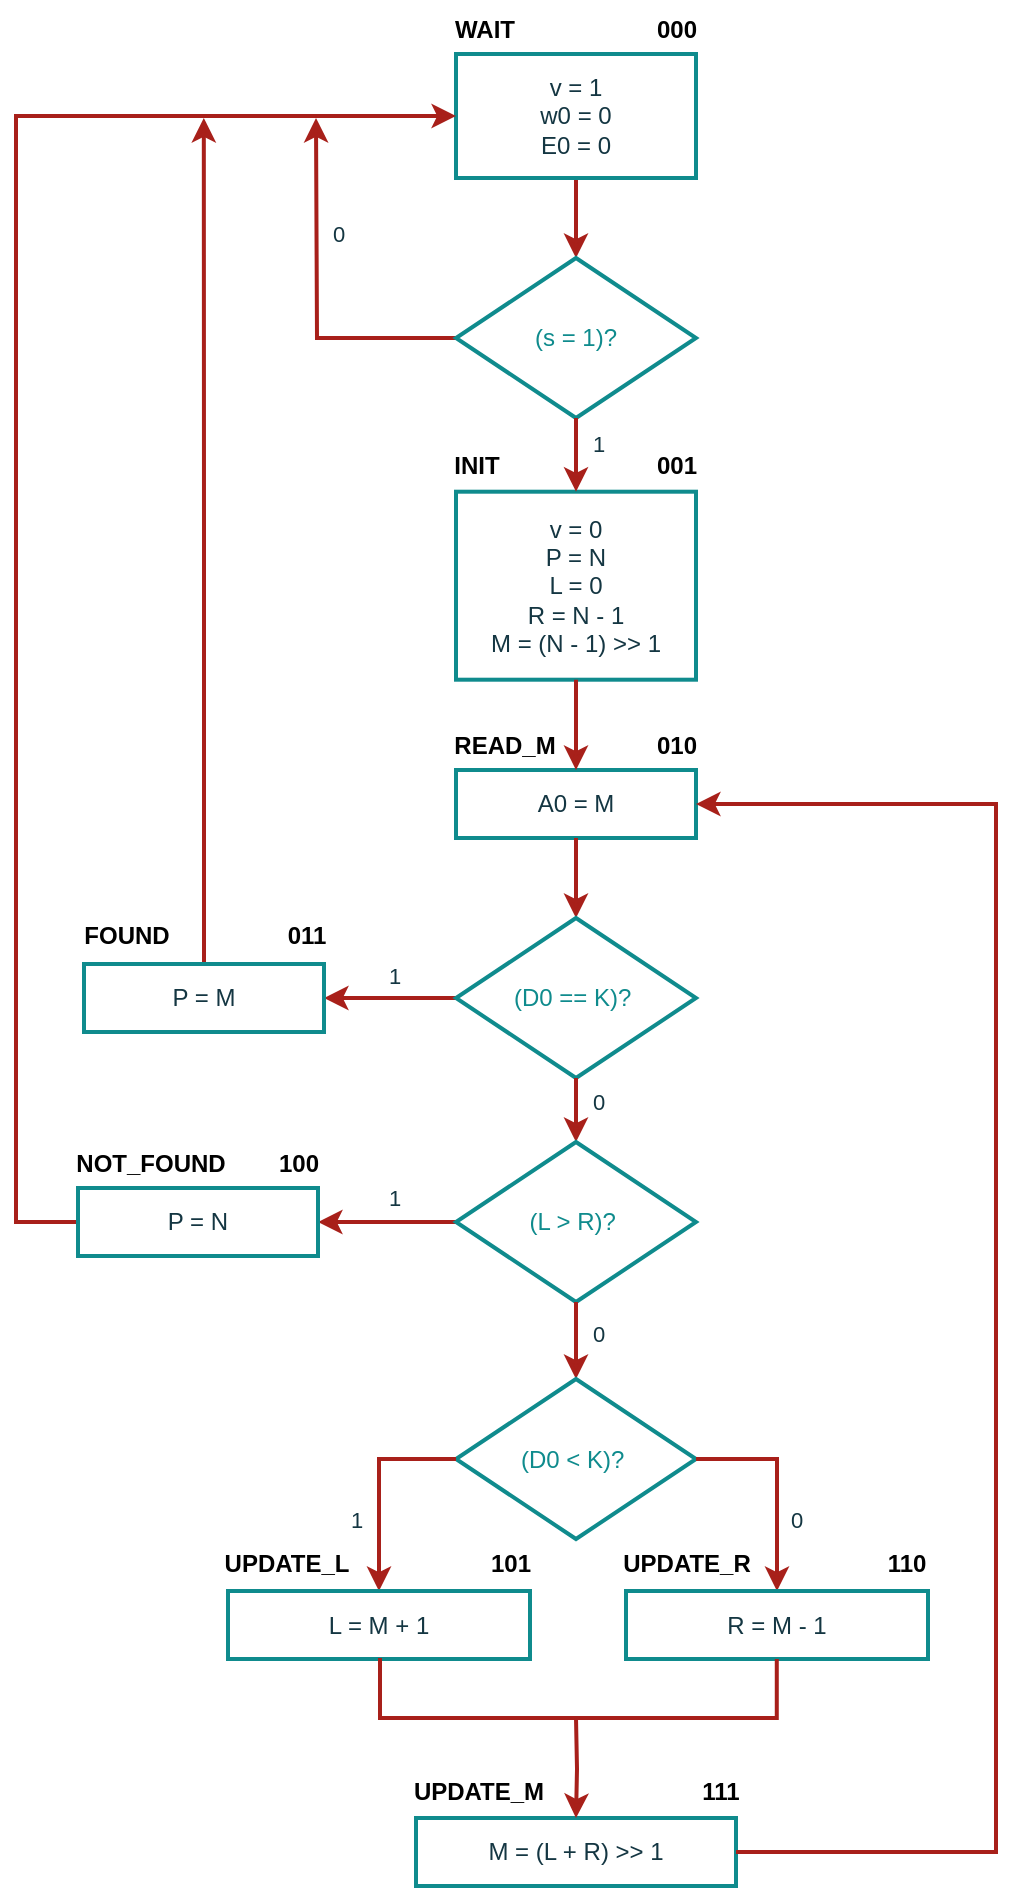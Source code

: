 <mxfile version="26.2.14">
  <diagram name="Page-1" id="yBFkfZrO6NtrfgG4hThT">
    <mxGraphModel dx="1377" dy="735" grid="1" gridSize="10" guides="1" tooltips="1" connect="1" arrows="1" fold="1" page="1" pageScale="1" pageWidth="850" pageHeight="1100" math="0" shadow="0">
      <root>
        <mxCell id="0" />
        <mxCell id="1" parent="0" />
        <mxCell id="q5C7RzMdjnGIxtpWIJ6e-9" style="edgeStyle=orthogonalEdgeStyle;rounded=0;orthogonalLoop=1;jettySize=auto;html=1;exitX=0.5;exitY=1;exitDx=0;exitDy=0;entryX=0.5;entryY=0;entryDx=0;entryDy=0;strokeColor=#A8201A;strokeWidth=2;labelBackgroundColor=none;fontColor=default;" edge="1" parent="1" source="q5C7RzMdjnGIxtpWIJ6e-2" target="q5C7RzMdjnGIxtpWIJ6e-8">
          <mxGeometry relative="1" as="geometry" />
        </mxCell>
        <mxCell id="q5C7RzMdjnGIxtpWIJ6e-2" value="v = 1&lt;div&gt;w0 = 0&lt;/div&gt;&lt;div&gt;E0 = 0&lt;/div&gt;" style="rounded=0;whiteSpace=wrap;html=1;textShadow=0;labelBorderColor=none;strokeColor=#0F8B8D;strokeWidth=2;fillColor=none;fontColor=#143642;labelBackgroundColor=none;" vertex="1" parent="1">
          <mxGeometry x="360" y="48" width="120" height="62" as="geometry" />
        </mxCell>
        <mxCell id="q5C7RzMdjnGIxtpWIJ6e-3" value="&lt;font style=&quot;&quot;&gt;WAIT&lt;/font&gt;" style="text;html=1;align=center;verticalAlign=middle;resizable=0;points=[];autosize=1;strokeColor=none;fillColor=none;labelBackgroundColor=none;fontColor=#000000;fontStyle=1" vertex="1" parent="1">
          <mxGeometry x="349" y="21" width="50" height="30" as="geometry" />
        </mxCell>
        <mxCell id="q5C7RzMdjnGIxtpWIJ6e-4" value="&lt;font style=&quot;&quot;&gt;000&lt;/font&gt;" style="text;html=1;align=center;verticalAlign=middle;resizable=0;points=[];autosize=1;strokeColor=none;fillColor=none;labelBackgroundColor=none;fontColor=#000000;fontStyle=1" vertex="1" parent="1">
          <mxGeometry x="450" y="21" width="40" height="30" as="geometry" />
        </mxCell>
        <mxCell id="q5C7RzMdjnGIxtpWIJ6e-5" value="v = 0&lt;div&gt;P = N&lt;/div&gt;&lt;div&gt;L = 0&lt;/div&gt;&lt;div&gt;R = N - 1&lt;/div&gt;&lt;div&gt;M = (N - 1) &amp;gt;&amp;gt; 1&lt;/div&gt;" style="rounded=0;whiteSpace=wrap;html=1;textShadow=0;labelBorderColor=none;strokeColor=#0F8B8D;strokeWidth=2;fillColor=none;fontColor=#143642;labelBackgroundColor=none;" vertex="1" parent="1">
          <mxGeometry x="360" y="266.85" width="120" height="94" as="geometry" />
        </mxCell>
        <mxCell id="q5C7RzMdjnGIxtpWIJ6e-6" value="&lt;font style=&quot;&quot;&gt;INIT&lt;/font&gt;" style="text;html=1;align=center;verticalAlign=middle;resizable=0;points=[];autosize=1;strokeColor=none;fillColor=none;labelBackgroundColor=none;fontColor=#000000;fontStyle=1" vertex="1" parent="1">
          <mxGeometry x="345" y="239" width="50" height="30" as="geometry" />
        </mxCell>
        <mxCell id="q5C7RzMdjnGIxtpWIJ6e-7" value="&lt;font style=&quot;&quot;&gt;001&lt;/font&gt;" style="text;html=1;align=center;verticalAlign=middle;resizable=0;points=[];autosize=1;strokeColor=none;fillColor=none;labelBackgroundColor=none;fontColor=#000000;fontStyle=1" vertex="1" parent="1">
          <mxGeometry x="450" y="239" width="40" height="30" as="geometry" />
        </mxCell>
        <mxCell id="q5C7RzMdjnGIxtpWIJ6e-80" style="edgeStyle=orthogonalEdgeStyle;rounded=0;orthogonalLoop=1;jettySize=auto;html=1;exitX=0;exitY=0.5;exitDx=0;exitDy=0;strokeColor=#A8201A;strokeWidth=2;labelBackgroundColor=none;fontColor=default;" edge="1" parent="1" source="q5C7RzMdjnGIxtpWIJ6e-8">
          <mxGeometry relative="1" as="geometry">
            <mxPoint x="290" y="80" as="targetPoint" />
          </mxGeometry>
        </mxCell>
        <mxCell id="q5C7RzMdjnGIxtpWIJ6e-8" value="&lt;font&gt;(s = 1)?&lt;/font&gt;" style="rhombus;whiteSpace=wrap;html=1;fillColor=none;strokeColor=#0F8B8D;strokeWidth=2;labelBackgroundColor=none;fontColor=#0F8B8D;fontStyle=0" vertex="1" parent="1">
          <mxGeometry x="360" y="150" width="120" height="80" as="geometry" />
        </mxCell>
        <mxCell id="q5C7RzMdjnGIxtpWIJ6e-10" style="edgeStyle=orthogonalEdgeStyle;rounded=0;orthogonalLoop=1;jettySize=auto;html=1;exitX=0.5;exitY=1;exitDx=0;exitDy=0;entryX=0.5;entryY=0;entryDx=0;entryDy=0;strokeColor=#A8201A;strokeWidth=2;labelBackgroundColor=none;fontColor=default;" edge="1" parent="1" target="q5C7RzMdjnGIxtpWIJ6e-5">
          <mxGeometry relative="1" as="geometry">
            <mxPoint x="420" y="230" as="sourcePoint" />
            <mxPoint x="420" y="294" as="targetPoint" />
          </mxGeometry>
        </mxCell>
        <mxCell id="q5C7RzMdjnGIxtpWIJ6e-11" value="1" style="edgeLabel;html=1;align=center;verticalAlign=middle;resizable=0;points=[];fontColor=#143642;labelBackgroundColor=none;" vertex="1" connectable="0" parent="q5C7RzMdjnGIxtpWIJ6e-10">
          <mxGeometry x="-0.283" y="1" relative="1" as="geometry">
            <mxPoint x="10" as="offset" />
          </mxGeometry>
        </mxCell>
        <mxCell id="q5C7RzMdjnGIxtpWIJ6e-13" value="0" style="edgeLabel;html=1;align=center;verticalAlign=middle;resizable=0;points=[];fontColor=#143642;labelBackgroundColor=none;" vertex="1" connectable="0" parent="1">
          <mxGeometry x="301" y="138" as="geometry" />
        </mxCell>
        <mxCell id="q5C7RzMdjnGIxtpWIJ6e-14" value="A0 = M" style="rounded=0;whiteSpace=wrap;html=1;textShadow=0;labelBorderColor=none;strokeColor=#0F8B8D;strokeWidth=2;fillColor=none;fontColor=#143642;labelBackgroundColor=none;fontStyle=0" vertex="1" parent="1">
          <mxGeometry x="360" y="406" width="120" height="34" as="geometry" />
        </mxCell>
        <mxCell id="q5C7RzMdjnGIxtpWIJ6e-15" value="&lt;font style=&quot;&quot;&gt;READ_M&lt;/font&gt;" style="text;html=1;align=center;verticalAlign=middle;resizable=0;points=[];autosize=1;strokeColor=none;fillColor=none;labelBackgroundColor=none;fontColor=#000000;fontStyle=1" vertex="1" parent="1">
          <mxGeometry x="349" y="379" width="70" height="30" as="geometry" />
        </mxCell>
        <mxCell id="q5C7RzMdjnGIxtpWIJ6e-16" value="&lt;font style=&quot;&quot;&gt;010&lt;/font&gt;" style="text;html=1;align=center;verticalAlign=middle;resizable=0;points=[];autosize=1;strokeColor=none;fillColor=none;labelBackgroundColor=none;fontColor=#000000;fontStyle=1" vertex="1" parent="1">
          <mxGeometry x="450" y="379" width="40" height="30" as="geometry" />
        </mxCell>
        <mxCell id="q5C7RzMdjnGIxtpWIJ6e-17" style="edgeStyle=orthogonalEdgeStyle;rounded=0;orthogonalLoop=1;jettySize=auto;html=1;entryX=0.5;entryY=0;entryDx=0;entryDy=0;strokeColor=#A8201A;strokeWidth=2;exitX=0.5;exitY=1;exitDx=0;exitDy=0;labelBackgroundColor=none;fontColor=default;" edge="1" parent="1" source="q5C7RzMdjnGIxtpWIJ6e-5" target="q5C7RzMdjnGIxtpWIJ6e-14">
          <mxGeometry relative="1" as="geometry">
            <mxPoint x="420" y="370" as="sourcePoint" />
            <mxPoint x="420" y="484" as="targetPoint" />
          </mxGeometry>
        </mxCell>
        <mxCell id="q5C7RzMdjnGIxtpWIJ6e-19" style="edgeStyle=orthogonalEdgeStyle;rounded=0;orthogonalLoop=1;jettySize=auto;html=1;exitX=0.5;exitY=1;exitDx=0;exitDy=0;entryX=0.5;entryY=0;entryDx=0;entryDy=0;strokeColor=#A8201A;strokeWidth=2;labelBackgroundColor=none;fontColor=default;" edge="1" parent="1" target="q5C7RzMdjnGIxtpWIJ6e-20">
          <mxGeometry relative="1" as="geometry">
            <mxPoint x="420" y="440" as="sourcePoint" />
            <Array as="points">
              <mxPoint x="420" y="460" />
              <mxPoint x="420" y="460" />
            </Array>
          </mxGeometry>
        </mxCell>
        <mxCell id="q5C7RzMdjnGIxtpWIJ6e-97" style="edgeStyle=orthogonalEdgeStyle;rounded=0;orthogonalLoop=1;jettySize=auto;html=1;exitX=0;exitY=0.5;exitDx=0;exitDy=0;entryX=1;entryY=0.5;entryDx=0;entryDy=0;strokeColor=#A8201A;fontColor=#143642;fillColor=#FAE5C7;strokeWidth=2;" edge="1" parent="1" source="q5C7RzMdjnGIxtpWIJ6e-20" target="q5C7RzMdjnGIxtpWIJ6e-26">
          <mxGeometry relative="1" as="geometry" />
        </mxCell>
        <mxCell id="q5C7RzMdjnGIxtpWIJ6e-20" value="&lt;font&gt;(D0 == K)?&amp;nbsp;&lt;/font&gt;" style="rhombus;whiteSpace=wrap;html=1;fillColor=none;strokeColor=#0F8B8D;strokeWidth=2;labelBackgroundColor=none;fontColor=#0F8B8D;fontStyle=0" vertex="1" parent="1">
          <mxGeometry x="360" y="480" width="120" height="80" as="geometry" />
        </mxCell>
        <mxCell id="q5C7RzMdjnGIxtpWIJ6e-99" style="edgeStyle=orthogonalEdgeStyle;rounded=0;orthogonalLoop=1;jettySize=auto;html=1;exitX=0.5;exitY=0;exitDx=0;exitDy=0;strokeColor=#A8201A;fontColor=#143642;fillColor=#FAE5C7;strokeWidth=2;endArrow=classic;startFill=0;endFill=1;" edge="1" parent="1" source="q5C7RzMdjnGIxtpWIJ6e-26">
          <mxGeometry relative="1" as="geometry">
            <mxPoint x="233.905" y="80" as="targetPoint" />
          </mxGeometry>
        </mxCell>
        <mxCell id="q5C7RzMdjnGIxtpWIJ6e-26" value="&lt;div&gt;P = M&lt;/div&gt;" style="rounded=0;whiteSpace=wrap;html=1;textShadow=0;labelBorderColor=none;strokeColor=#0F8B8D;strokeWidth=2;fillColor=none;fontColor=#143642;labelBackgroundColor=none;" vertex="1" parent="1">
          <mxGeometry x="174" y="503" width="120" height="34" as="geometry" />
        </mxCell>
        <mxCell id="q5C7RzMdjnGIxtpWIJ6e-27" value="&lt;font style=&quot;&quot;&gt;FOUND&lt;/font&gt;" style="text;html=1;align=center;verticalAlign=middle;resizable=0;points=[];autosize=1;strokeColor=none;fillColor=none;labelBackgroundColor=none;fontColor=#000000;fontStyle=1" vertex="1" parent="1">
          <mxGeometry x="160" y="474" width="70" height="30" as="geometry" />
        </mxCell>
        <mxCell id="q5C7RzMdjnGIxtpWIJ6e-28" value="&lt;font style=&quot;&quot;&gt;011&lt;/font&gt;" style="text;html=1;align=center;verticalAlign=middle;resizable=0;points=[];autosize=1;strokeColor=none;fillColor=none;labelBackgroundColor=none;fontColor=#000000;fontStyle=1" vertex="1" parent="1">
          <mxGeometry x="265" y="474" width="40" height="30" as="geometry" />
        </mxCell>
        <mxCell id="q5C7RzMdjnGIxtpWIJ6e-32" style="edgeStyle=orthogonalEdgeStyle;rounded=0;orthogonalLoop=1;jettySize=auto;html=1;exitX=0.5;exitY=1;exitDx=0;exitDy=0;entryX=0.5;entryY=0;entryDx=0;entryDy=0;strokeColor=#A8201A;strokeWidth=2;labelBackgroundColor=none;fontColor=default;" edge="1" parent="1" target="q5C7RzMdjnGIxtpWIJ6e-39">
          <mxGeometry relative="1" as="geometry">
            <mxPoint x="420" y="560" as="sourcePoint" />
            <mxPoint x="420" y="624" as="targetPoint" />
          </mxGeometry>
        </mxCell>
        <mxCell id="q5C7RzMdjnGIxtpWIJ6e-33" value="0" style="edgeLabel;html=1;align=center;verticalAlign=middle;resizable=0;points=[];fontColor=#143642;labelBackgroundColor=none;" vertex="1" connectable="0" parent="q5C7RzMdjnGIxtpWIJ6e-32">
          <mxGeometry x="-0.283" y="1" relative="1" as="geometry">
            <mxPoint x="10" as="offset" />
          </mxGeometry>
        </mxCell>
        <mxCell id="q5C7RzMdjnGIxtpWIJ6e-94" style="edgeStyle=orthogonalEdgeStyle;rounded=0;orthogonalLoop=1;jettySize=auto;html=1;exitX=0;exitY=0.5;exitDx=0;exitDy=0;entryX=1;entryY=0.5;entryDx=0;entryDy=0;strokeWidth=2;strokeColor=#A8201A;labelBackgroundColor=none;fontColor=default;" edge="1" parent="1" source="q5C7RzMdjnGIxtpWIJ6e-39" target="q5C7RzMdjnGIxtpWIJ6e-44">
          <mxGeometry relative="1" as="geometry" />
        </mxCell>
        <mxCell id="q5C7RzMdjnGIxtpWIJ6e-39" value="&lt;font&gt;(L &amp;gt; R)?&amp;nbsp;&lt;/font&gt;" style="rhombus;whiteSpace=wrap;html=1;fillColor=none;strokeColor=#0F8B8D;strokeWidth=2;labelBackgroundColor=none;fontColor=#0F8B8D;fontStyle=0" vertex="1" parent="1">
          <mxGeometry x="360" y="592" width="120" height="80" as="geometry" />
        </mxCell>
        <mxCell id="q5C7RzMdjnGIxtpWIJ6e-40" style="edgeStyle=orthogonalEdgeStyle;rounded=0;orthogonalLoop=1;jettySize=auto;html=1;exitX=0.5;exitY=1;exitDx=0;exitDy=0;entryX=0.5;entryY=0;entryDx=0;entryDy=0;strokeColor=#A8201A;strokeWidth=2;labelBackgroundColor=none;fontColor=default;" edge="1" parent="1" target="q5C7RzMdjnGIxtpWIJ6e-51">
          <mxGeometry relative="1" as="geometry">
            <mxPoint x="420" y="672" as="sourcePoint" />
            <mxPoint x="420" y="736" as="targetPoint" />
          </mxGeometry>
        </mxCell>
        <mxCell id="q5C7RzMdjnGIxtpWIJ6e-41" value="0" style="edgeLabel;html=1;align=center;verticalAlign=middle;resizable=0;points=[];fontColor=#143642;labelBackgroundColor=none;" vertex="1" connectable="0" parent="q5C7RzMdjnGIxtpWIJ6e-40">
          <mxGeometry x="-0.283" y="1" relative="1" as="geometry">
            <mxPoint x="10" y="2" as="offset" />
          </mxGeometry>
        </mxCell>
        <mxCell id="q5C7RzMdjnGIxtpWIJ6e-95" style="edgeStyle=orthogonalEdgeStyle;rounded=0;orthogonalLoop=1;jettySize=auto;html=1;exitX=0;exitY=0.5;exitDx=0;exitDy=0;entryX=0;entryY=0.5;entryDx=0;entryDy=0;strokeWidth=2;strokeColor=#A8201A;labelBackgroundColor=none;fontColor=default;" edge="1" parent="1" source="q5C7RzMdjnGIxtpWIJ6e-44" target="q5C7RzMdjnGIxtpWIJ6e-2">
          <mxGeometry relative="1" as="geometry">
            <Array as="points">
              <mxPoint x="140" y="632" />
              <mxPoint x="140" y="79" />
            </Array>
          </mxGeometry>
        </mxCell>
        <mxCell id="q5C7RzMdjnGIxtpWIJ6e-44" value="P = N" style="rounded=0;whiteSpace=wrap;html=1;textShadow=0;labelBorderColor=none;strokeColor=#0F8B8D;strokeWidth=2;fillColor=none;fontColor=#143642;labelBackgroundColor=none;" vertex="1" parent="1">
          <mxGeometry x="171" y="615" width="120" height="34" as="geometry" />
        </mxCell>
        <mxCell id="q5C7RzMdjnGIxtpWIJ6e-45" value="&lt;font style=&quot;&quot;&gt;NOT_FOUND&lt;/font&gt;" style="text;html=1;align=center;verticalAlign=middle;resizable=0;points=[];autosize=1;strokeColor=none;fillColor=none;labelBackgroundColor=none;fontColor=#000000;fontStyle=1" vertex="1" parent="1">
          <mxGeometry x="157" y="588" width="100" height="30" as="geometry" />
        </mxCell>
        <mxCell id="q5C7RzMdjnGIxtpWIJ6e-46" value="&lt;font style=&quot;&quot;&gt;100&lt;/font&gt;" style="text;html=1;align=center;verticalAlign=middle;resizable=0;points=[];autosize=1;strokeColor=none;fillColor=none;labelBackgroundColor=none;fontColor=#000000;fontStyle=1" vertex="1" parent="1">
          <mxGeometry x="261" y="588" width="40" height="30" as="geometry" />
        </mxCell>
        <mxCell id="q5C7RzMdjnGIxtpWIJ6e-50" value="1" style="edgeLabel;html=1;align=center;verticalAlign=middle;resizable=0;points=[];fontColor=#143642;labelBackgroundColor=none;" vertex="1" connectable="0" parent="1">
          <mxGeometry x="329" y="620" as="geometry" />
        </mxCell>
        <mxCell id="q5C7RzMdjnGIxtpWIJ6e-51" value="&lt;font&gt;(D0 &amp;lt; K)?&amp;nbsp;&lt;/font&gt;" style="rhombus;whiteSpace=wrap;html=1;fillColor=none;strokeColor=#0F8B8D;strokeWidth=2;labelBackgroundColor=none;fontColor=#0F8B8D;fontStyle=0" vertex="1" parent="1">
          <mxGeometry x="360" y="710.5" width="120" height="80" as="geometry" />
        </mxCell>
        <mxCell id="q5C7RzMdjnGIxtpWIJ6e-52" style="edgeStyle=orthogonalEdgeStyle;rounded=0;orthogonalLoop=1;jettySize=auto;html=1;exitX=0;exitY=0.5;exitDx=0;exitDy=0;strokeColor=#A8201A;strokeWidth=2;entryX=0.5;entryY=0;entryDx=0;entryDy=0;labelBackgroundColor=none;fontColor=default;" edge="1" parent="1" source="q5C7RzMdjnGIxtpWIJ6e-51" target="q5C7RzMdjnGIxtpWIJ6e-54">
          <mxGeometry relative="1" as="geometry">
            <mxPoint x="380" y="920" as="sourcePoint" />
            <mxPoint x="360" y="1000" as="targetPoint" />
          </mxGeometry>
        </mxCell>
        <mxCell id="q5C7RzMdjnGIxtpWIJ6e-53" value="1" style="edgeLabel;html=1;align=center;verticalAlign=middle;resizable=0;points=[];fontColor=#143642;labelBackgroundColor=none;" vertex="1" connectable="0" parent="q5C7RzMdjnGIxtpWIJ6e-52">
          <mxGeometry x="-0.283" y="1" relative="1" as="geometry">
            <mxPoint x="-13" y="29" as="offset" />
          </mxGeometry>
        </mxCell>
        <mxCell id="q5C7RzMdjnGIxtpWIJ6e-54" value="L = M + 1" style="rounded=0;whiteSpace=wrap;html=1;textShadow=0;labelBorderColor=none;strokeColor=#0F8B8D;strokeWidth=2;fillColor=none;fontColor=#143642;labelBackgroundColor=none;" vertex="1" parent="1">
          <mxGeometry x="246" y="816.5" width="151" height="34" as="geometry" />
        </mxCell>
        <mxCell id="q5C7RzMdjnGIxtpWIJ6e-55" value="&lt;font style=&quot;&quot;&gt;UPDATE_L&lt;/font&gt;" style="text;html=1;align=center;verticalAlign=middle;resizable=0;points=[];autosize=1;strokeColor=none;fillColor=none;labelBackgroundColor=none;fontColor=#000000;fontStyle=1" vertex="1" parent="1">
          <mxGeometry x="235" y="788" width="80" height="30" as="geometry" />
        </mxCell>
        <mxCell id="q5C7RzMdjnGIxtpWIJ6e-56" value="&lt;font style=&quot;&quot;&gt;101&lt;/font&gt;" style="text;html=1;align=center;verticalAlign=middle;resizable=0;points=[];autosize=1;strokeColor=none;fillColor=none;labelBackgroundColor=none;fontColor=#000000;fontStyle=1" vertex="1" parent="1">
          <mxGeometry x="367" y="788" width="40" height="30" as="geometry" />
        </mxCell>
        <mxCell id="q5C7RzMdjnGIxtpWIJ6e-57" style="edgeStyle=orthogonalEdgeStyle;rounded=0;orthogonalLoop=1;jettySize=auto;html=1;exitX=1;exitY=0.5;exitDx=0;exitDy=0;strokeColor=#A8201A;strokeWidth=2;entryX=0.5;entryY=0;entryDx=0;entryDy=0;labelBackgroundColor=none;fontColor=default;" edge="1" parent="1" source="q5C7RzMdjnGIxtpWIJ6e-51" target="q5C7RzMdjnGIxtpWIJ6e-59">
          <mxGeometry relative="1" as="geometry">
            <mxPoint x="460" y="915" as="sourcePoint" />
            <mxPoint x="480" y="1000" as="targetPoint" />
          </mxGeometry>
        </mxCell>
        <mxCell id="q5C7RzMdjnGIxtpWIJ6e-58" value="0" style="edgeLabel;html=1;align=center;verticalAlign=middle;resizable=0;points=[];fontColor=#143642;labelBackgroundColor=none;" vertex="1" connectable="0" parent="q5C7RzMdjnGIxtpWIJ6e-57">
          <mxGeometry x="-0.283" y="1" relative="1" as="geometry">
            <mxPoint x="12" y="31" as="offset" />
          </mxGeometry>
        </mxCell>
        <mxCell id="q5C7RzMdjnGIxtpWIJ6e-59" value="R = M - 1" style="rounded=0;whiteSpace=wrap;html=1;textShadow=0;labelBorderColor=none;strokeColor=#0F8B8D;strokeWidth=2;fillColor=none;fontColor=#143642;labelBackgroundColor=none;" vertex="1" parent="1">
          <mxGeometry x="445" y="816.5" width="151" height="34" as="geometry" />
        </mxCell>
        <mxCell id="q5C7RzMdjnGIxtpWIJ6e-60" value="&lt;font style=&quot;&quot;&gt;UPDATE_R&lt;/font&gt;" style="text;html=1;align=center;verticalAlign=middle;resizable=0;points=[];autosize=1;strokeColor=none;fillColor=none;labelBackgroundColor=none;fontColor=#000000;fontStyle=1" vertex="1" parent="1">
          <mxGeometry x="430" y="788" width="90" height="30" as="geometry" />
        </mxCell>
        <mxCell id="q5C7RzMdjnGIxtpWIJ6e-61" value="&lt;font style=&quot;&quot;&gt;110&lt;/font&gt;" style="text;html=1;align=center;verticalAlign=middle;resizable=0;points=[];autosize=1;strokeColor=none;fillColor=none;labelBackgroundColor=none;fontColor=#000000;fontStyle=1" vertex="1" parent="1">
          <mxGeometry x="565" y="788" width="40" height="30" as="geometry" />
        </mxCell>
        <mxCell id="q5C7RzMdjnGIxtpWIJ6e-67" value="M = (L + R) &amp;gt;&amp;gt; 1" style="rounded=0;whiteSpace=wrap;html=1;textShadow=0;labelBorderColor=none;strokeColor=#0F8B8D;strokeWidth=2;fillColor=none;fontColor=#143642;labelBackgroundColor=none;" vertex="1" parent="1">
          <mxGeometry x="340" y="930" width="160" height="34" as="geometry" />
        </mxCell>
        <mxCell id="q5C7RzMdjnGIxtpWIJ6e-68" value="&lt;font style=&quot;&quot;&gt;UPDATE_M&lt;/font&gt;" style="text;html=1;align=center;verticalAlign=middle;resizable=0;points=[];autosize=1;strokeColor=none;fillColor=none;labelBackgroundColor=none;fontColor=#000000;fontStyle=1" vertex="1" parent="1">
          <mxGeometry x="326" y="902" width="90" height="30" as="geometry" />
        </mxCell>
        <mxCell id="q5C7RzMdjnGIxtpWIJ6e-69" value="&lt;font style=&quot;&quot;&gt;111&lt;/font&gt;" style="text;html=1;align=center;verticalAlign=middle;resizable=0;points=[];autosize=1;strokeColor=none;fillColor=none;labelBackgroundColor=none;fontColor=#000000;fontStyle=1" vertex="1" parent="1">
          <mxGeometry x="472" y="902" width="40" height="30" as="geometry" />
        </mxCell>
        <mxCell id="q5C7RzMdjnGIxtpWIJ6e-75" style="edgeStyle=orthogonalEdgeStyle;rounded=0;orthogonalLoop=1;jettySize=auto;html=1;exitX=1;exitY=0.5;exitDx=0;exitDy=0;strokeColor=#A8201A;strokeWidth=2;endArrow=classic;startFill=0;endFill=1;entryX=1;entryY=0.5;entryDx=0;entryDy=0;labelBackgroundColor=none;fontColor=default;" edge="1" parent="1" source="q5C7RzMdjnGIxtpWIJ6e-67" target="q5C7RzMdjnGIxtpWIJ6e-14">
          <mxGeometry relative="1" as="geometry">
            <mxPoint x="479.96" y="1201.6" as="sourcePoint" />
            <mxPoint x="620" y="510" as="targetPoint" />
            <Array as="points">
              <mxPoint x="630" y="947" />
              <mxPoint x="630" y="423" />
            </Array>
          </mxGeometry>
        </mxCell>
        <mxCell id="q5C7RzMdjnGIxtpWIJ6e-82" value="1" style="edgeLabel;html=1;align=center;verticalAlign=middle;resizable=0;points=[];fontColor=#143642;labelBackgroundColor=none;" vertex="1" connectable="0" parent="1">
          <mxGeometry x="329" y="509" as="geometry" />
        </mxCell>
        <mxCell id="q5C7RzMdjnGIxtpWIJ6e-87" style="edgeStyle=orthogonalEdgeStyle;rounded=0;orthogonalLoop=1;jettySize=auto;html=1;exitX=0.5;exitY=1;exitDx=0;exitDy=0;endArrow=none;startFill=0;strokeColor=#A8201A;strokeWidth=2;labelBackgroundColor=none;fontColor=default;" edge="1" parent="1">
          <mxGeometry relative="1" as="geometry">
            <mxPoint x="322" y="881" as="targetPoint" />
            <mxPoint x="322" y="850" as="sourcePoint" />
          </mxGeometry>
        </mxCell>
        <mxCell id="q5C7RzMdjnGIxtpWIJ6e-88" style="edgeStyle=orthogonalEdgeStyle;rounded=0;orthogonalLoop=1;jettySize=auto;html=1;exitX=0.5;exitY=1;exitDx=0;exitDy=0;endArrow=none;startFill=0;strokeColor=#A8201A;strokeWidth=2;labelBackgroundColor=none;fontColor=default;" edge="1" parent="1">
          <mxGeometry relative="1" as="geometry">
            <mxPoint x="520.39" y="881" as="targetPoint" />
            <mxPoint x="520.39" y="850.5" as="sourcePoint" />
          </mxGeometry>
        </mxCell>
        <mxCell id="q5C7RzMdjnGIxtpWIJ6e-89" value="" style="endArrow=none;html=1;rounded=0;strokeWidth=2;strokeColor=#A8201A;labelBackgroundColor=none;fontColor=default;" edge="1" parent="1">
          <mxGeometry width="50" height="50" relative="1" as="geometry">
            <mxPoint x="322" y="880" as="sourcePoint" />
            <mxPoint x="521" y="880" as="targetPoint" />
            <Array as="points">
              <mxPoint x="420" y="880" />
            </Array>
          </mxGeometry>
        </mxCell>
        <mxCell id="q5C7RzMdjnGIxtpWIJ6e-91" style="edgeStyle=orthogonalEdgeStyle;rounded=0;orthogonalLoop=1;jettySize=auto;html=1;exitX=0.5;exitY=1;exitDx=0;exitDy=0;endArrow=classic;startFill=0;strokeColor=#A8201A;strokeWidth=2;entryX=0.5;entryY=0;entryDx=0;entryDy=0;endFill=1;labelBackgroundColor=none;fontColor=default;" edge="1" parent="1" target="q5C7RzMdjnGIxtpWIJ6e-67">
          <mxGeometry relative="1" as="geometry">
            <mxPoint x="420" y="910" as="targetPoint" />
            <mxPoint x="420" y="880" as="sourcePoint" />
          </mxGeometry>
        </mxCell>
      </root>
    </mxGraphModel>
  </diagram>
</mxfile>
